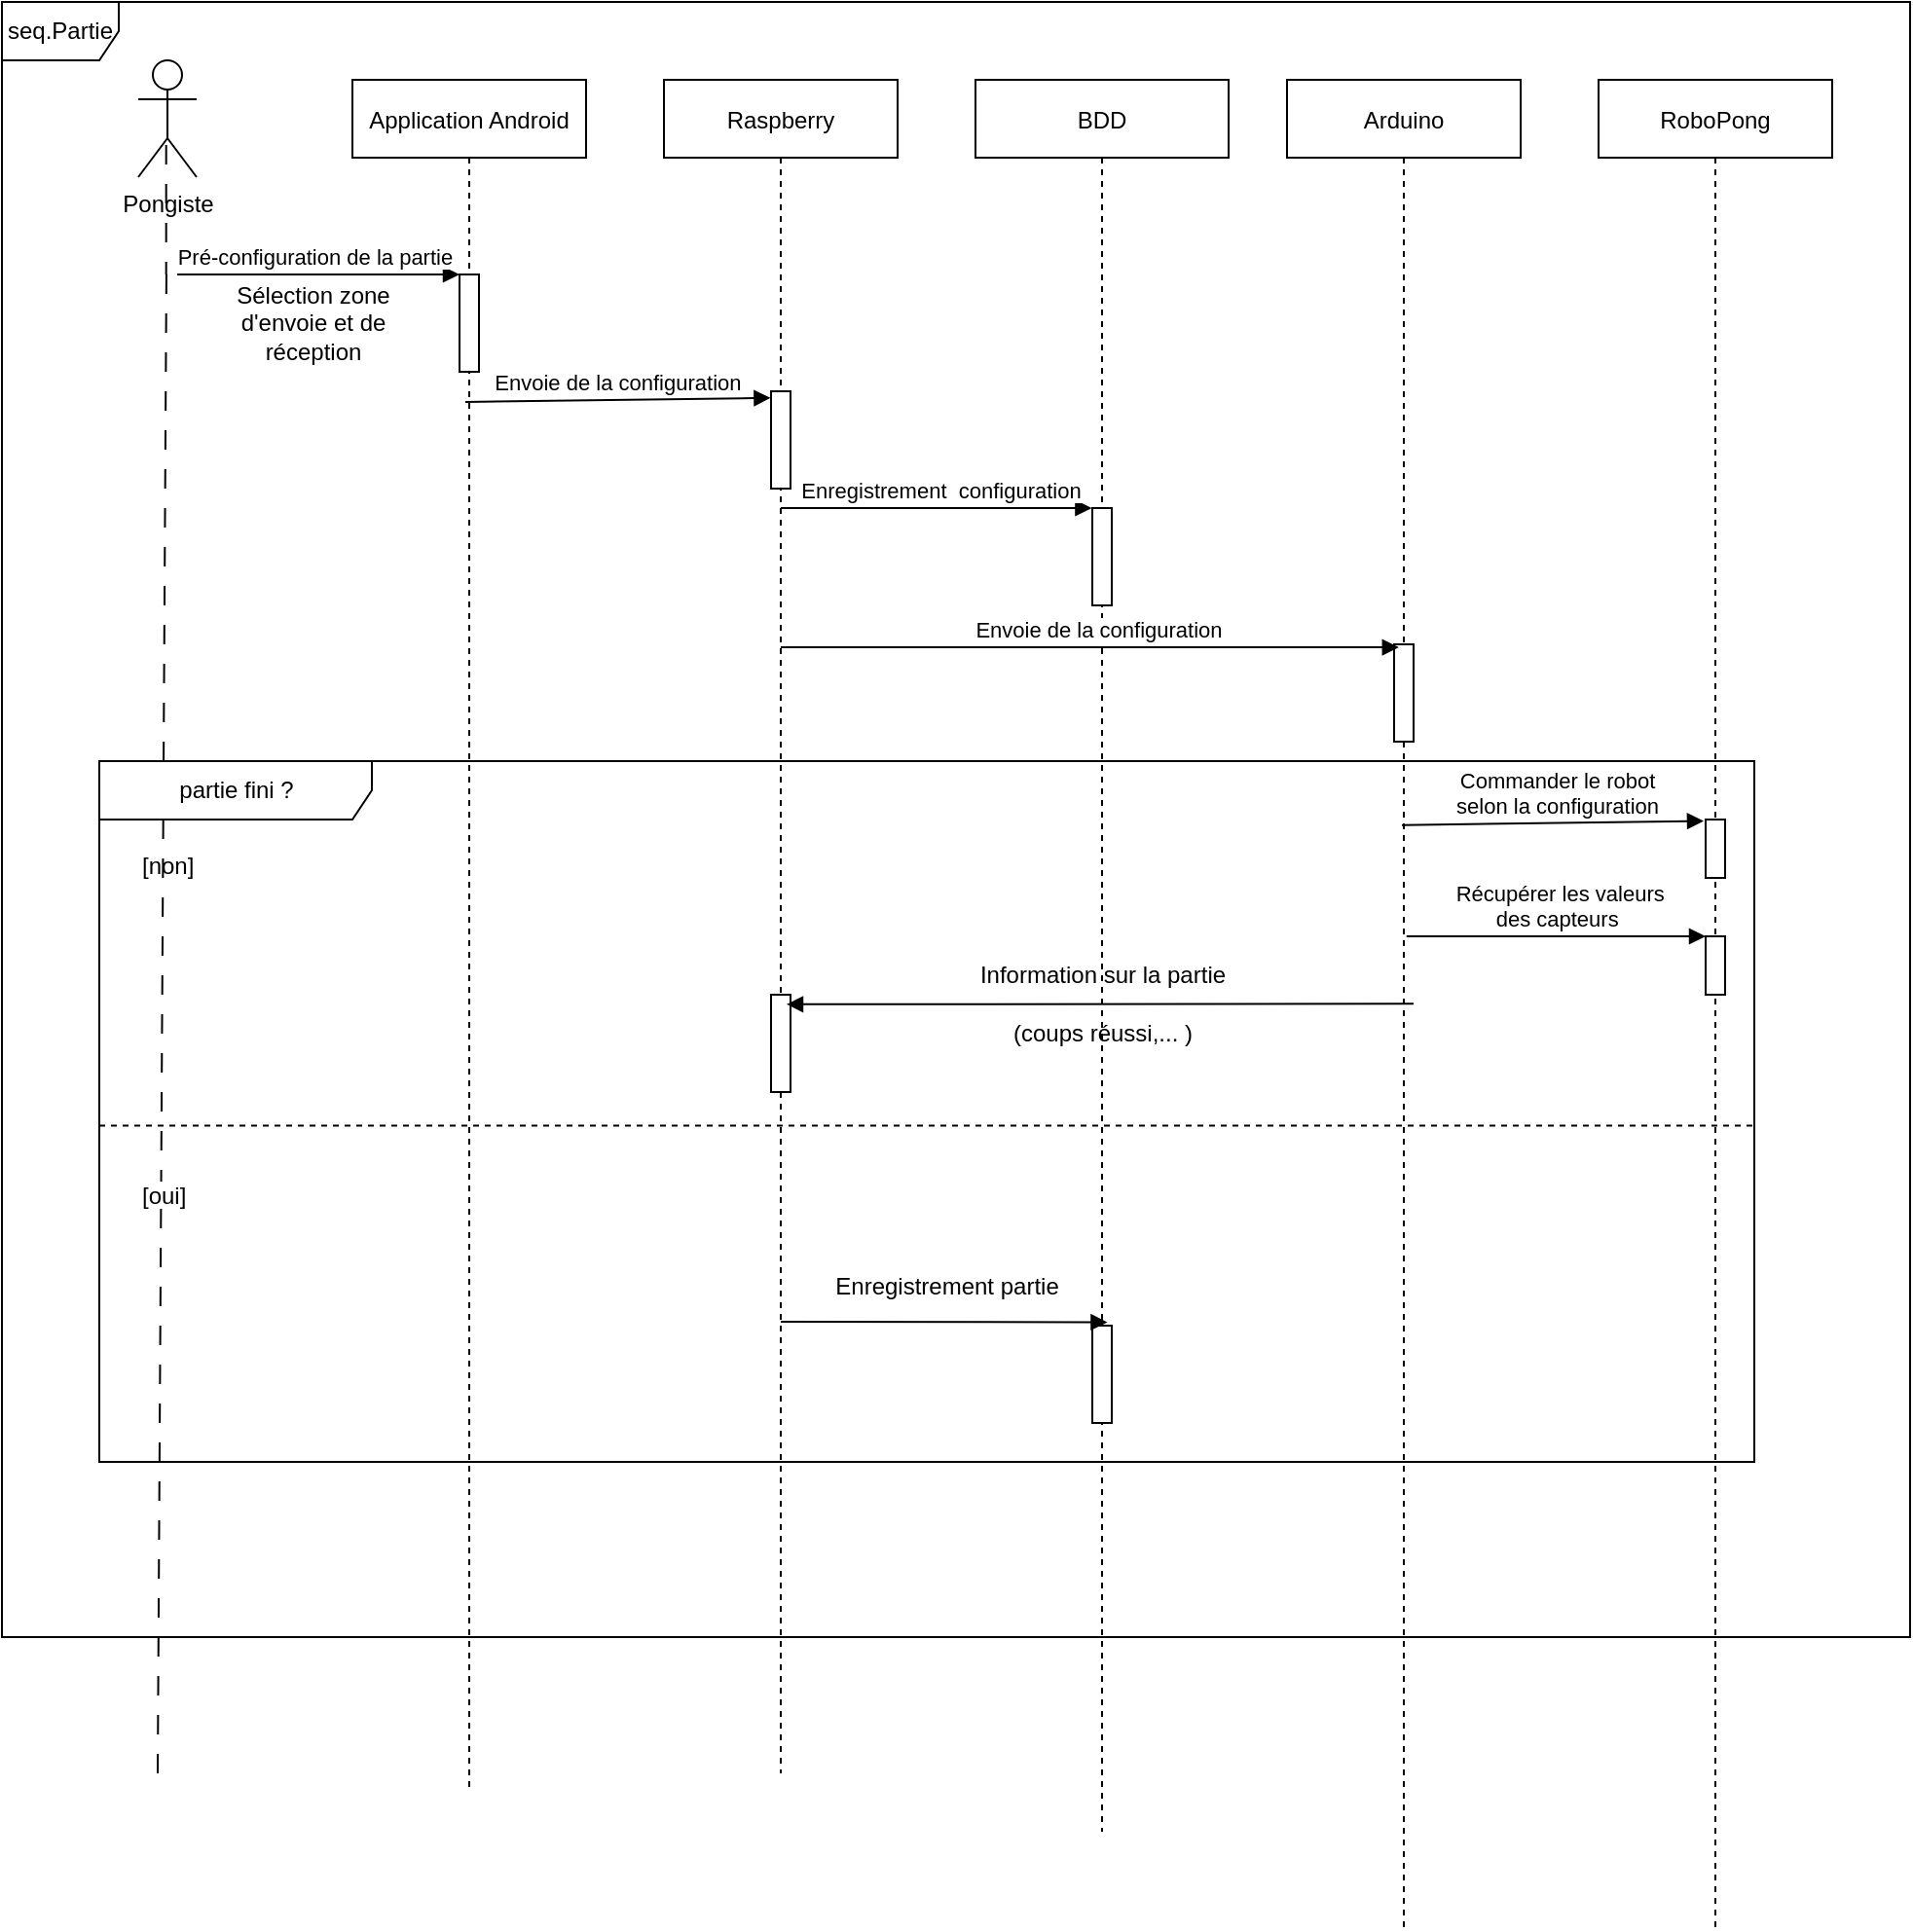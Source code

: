 <mxfile version="16.5.6" type="device"><diagram id="kgpKYQtTHZ0yAKxKKP6v" name="Page-1"><mxGraphModel dx="3690" dy="1333" grid="1" gridSize="10" guides="1" tooltips="1" connect="1" arrows="1" fold="1" page="1" pageScale="1" pageWidth="850" pageHeight="1100" math="0" shadow="0"><root><mxCell id="0"/><mxCell id="1" parent="0"/><mxCell id="3nuBFxr9cyL0pnOWT2aG-1" value="Application Android" style="shape=umlLifeline;perimeter=lifelinePerimeter;container=1;collapsible=0;recursiveResize=0;rounded=0;shadow=0;strokeWidth=1;" parent="1" vertex="1"><mxGeometry x="160" y="40" width="120" height="880" as="geometry"/></mxCell><mxCell id="3nuBFxr9cyL0pnOWT2aG-6" value="" style="points=[];perimeter=orthogonalPerimeter;rounded=0;shadow=0;strokeWidth=1;" parent="3nuBFxr9cyL0pnOWT2aG-1" vertex="1"><mxGeometry x="55" y="100" width="10" height="50" as="geometry"/></mxCell><mxCell id="3nuBFxr9cyL0pnOWT2aG-5" value="Raspberry" style="shape=umlLifeline;perimeter=lifelinePerimeter;container=1;collapsible=0;recursiveResize=0;rounded=0;shadow=0;strokeWidth=1;" parent="1" vertex="1"><mxGeometry x="320" y="40" width="120" height="870" as="geometry"/></mxCell><mxCell id="3nuBFxr9cyL0pnOWT2aG-4" value="" style="points=[];perimeter=orthogonalPerimeter;rounded=0;shadow=0;strokeWidth=1;" parent="3nuBFxr9cyL0pnOWT2aG-5" vertex="1"><mxGeometry x="55" y="160" width="10" height="50" as="geometry"/></mxCell><mxCell id="tktHycD1EpjCFMrWEXnB-20" value="" style="points=[];perimeter=orthogonalPerimeter;rounded=0;shadow=0;strokeWidth=1;" vertex="1" parent="3nuBFxr9cyL0pnOWT2aG-5"><mxGeometry x="55" y="470" width="10" height="50" as="geometry"/></mxCell><mxCell id="UlMLXvlEbIN0CuCiislI-18" value="Enregistrement  configuration" style="verticalAlign=bottom;endArrow=block;entryX=-0.028;entryY=0.068;shadow=0;strokeWidth=1;entryDx=0;entryDy=0;entryPerimeter=0;" parent="3nuBFxr9cyL0pnOWT2aG-5" edge="1"><mxGeometry x="0.03" relative="1" as="geometry"><mxPoint x="60" y="220" as="sourcePoint"/><mxPoint x="219.72" y="220" as="targetPoint"/><mxPoint as="offset"/></mxGeometry></mxCell><mxCell id="3nuBFxr9cyL0pnOWT2aG-8" value="Pré-configuration de la partie " style="verticalAlign=bottom;endArrow=block;entryX=0;entryY=0;shadow=0;strokeWidth=1;" parent="1" target="3nuBFxr9cyL0pnOWT2aG-6" edge="1"><mxGeometry relative="1" as="geometry"><mxPoint x="70" y="140" as="sourcePoint"/></mxGeometry></mxCell><mxCell id="UlMLXvlEbIN0CuCiislI-1" value="Pongiste&lt;br&gt;" style="shape=umlActor;verticalLabelPosition=bottom;verticalAlign=top;html=1;" parent="1" vertex="1"><mxGeometry x="50" y="30" width="30" height="60" as="geometry"/></mxCell><mxCell id="UlMLXvlEbIN0CuCiislI-2" value="BDD" style="shape=umlLifeline;perimeter=lifelinePerimeter;container=1;collapsible=0;recursiveResize=0;rounded=0;shadow=0;strokeWidth=1;" parent="1" vertex="1"><mxGeometry x="480" y="40" width="130" height="900" as="geometry"/></mxCell><mxCell id="UlMLXvlEbIN0CuCiislI-3" value="" style="points=[];perimeter=orthogonalPerimeter;rounded=0;shadow=0;strokeWidth=1;" parent="UlMLXvlEbIN0CuCiislI-2" vertex="1"><mxGeometry x="60" y="220" width="10" height="50" as="geometry"/></mxCell><mxCell id="tktHycD1EpjCFMrWEXnB-22" value="Information sur la partie" style="text;html=1;align=center;verticalAlign=middle;resizable=0;points=[];autosize=1;strokeColor=none;fillColor=none;" vertex="1" parent="UlMLXvlEbIN0CuCiislI-2"><mxGeometry x="-5" y="450" width="140" height="20" as="geometry"/></mxCell><mxCell id="tktHycD1EpjCFMrWEXnB-23" value="(coups réussi,... )" style="text;html=1;align=center;verticalAlign=middle;resizable=0;points=[];autosize=1;strokeColor=none;fillColor=none;" vertex="1" parent="UlMLXvlEbIN0CuCiislI-2"><mxGeometry x="10" y="480" width="110" height="20" as="geometry"/></mxCell><mxCell id="tktHycD1EpjCFMrWEXnB-37" value="Enregistrement partie" style="text;html=1;align=center;verticalAlign=middle;resizable=0;points=[];autosize=1;strokeColor=none;fillColor=none;" vertex="1" parent="UlMLXvlEbIN0CuCiislI-2"><mxGeometry x="-80" y="610" width="130" height="20" as="geometry"/></mxCell><mxCell id="tktHycD1EpjCFMrWEXnB-30" value="" style="points=[];perimeter=orthogonalPerimeter;rounded=0;shadow=0;strokeWidth=1;" vertex="1" parent="UlMLXvlEbIN0CuCiislI-2"><mxGeometry x="60" y="640" width="10" height="50" as="geometry"/></mxCell><mxCell id="UlMLXvlEbIN0CuCiislI-4" value="" style="endArrow=none;startArrow=none;endFill=0;startFill=0;endSize=8;html=1;verticalAlign=bottom;dashed=1;labelBackgroundColor=none;dashPattern=10 10;rounded=0;" parent="1" edge="1"><mxGeometry width="160" relative="1" as="geometry"><mxPoint x="64.47" y="140" as="sourcePoint"/><mxPoint x="60" y="910" as="targetPoint"/></mxGeometry></mxCell><mxCell id="UlMLXvlEbIN0CuCiislI-5" value="Arduino" style="shape=umlLifeline;perimeter=lifelinePerimeter;container=1;collapsible=0;recursiveResize=0;rounded=0;shadow=0;strokeWidth=1;" parent="1" vertex="1"><mxGeometry x="640" y="40" width="120" height="950" as="geometry"/></mxCell><mxCell id="tktHycD1EpjCFMrWEXnB-9" value="" style="points=[];perimeter=orthogonalPerimeter;rounded=0;shadow=0;strokeWidth=1;" vertex="1" parent="UlMLXvlEbIN0CuCiislI-5"><mxGeometry x="55" y="290" width="10" height="50" as="geometry"/></mxCell><mxCell id="UlMLXvlEbIN0CuCiislI-8" value="RoboPong" style="shape=umlLifeline;perimeter=lifelinePerimeter;container=1;collapsible=0;recursiveResize=0;rounded=0;shadow=0;strokeWidth=1;" parent="1" vertex="1"><mxGeometry x="800" y="40" width="120" height="950" as="geometry"/></mxCell><mxCell id="tktHycD1EpjCFMrWEXnB-10" value="" style="points=[];perimeter=orthogonalPerimeter;rounded=0;shadow=0;strokeWidth=1;" vertex="1" parent="UlMLXvlEbIN0CuCiislI-8"><mxGeometry x="55" y="380" width="10" height="30" as="geometry"/></mxCell><mxCell id="tktHycD1EpjCFMrWEXnB-13" value="" style="points=[];perimeter=orthogonalPerimeter;rounded=0;shadow=0;strokeWidth=1;" vertex="1" parent="UlMLXvlEbIN0CuCiislI-8"><mxGeometry x="55" y="440" width="10" height="30" as="geometry"/></mxCell><mxCell id="tktHycD1EpjCFMrWEXnB-14" value="Récupérer les valeurs &#10;des capteurs " style="verticalAlign=bottom;endArrow=block;shadow=0;strokeWidth=1;exitX=0.503;exitY=0.501;exitDx=0;exitDy=0;exitPerimeter=0;" edge="1" parent="UlMLXvlEbIN0CuCiislI-8"><mxGeometry x="0.03" relative="1" as="geometry"><mxPoint x="-98.64" y="440.0" as="sourcePoint"/><mxPoint x="55" y="440" as="targetPoint"/><mxPoint as="offset"/><Array as="points"/></mxGeometry></mxCell><mxCell id="UlMLXvlEbIN0CuCiislI-10" value="" style="endArrow=none;startArrow=none;endFill=0;startFill=0;endSize=8;html=1;verticalAlign=bottom;dashed=1;labelBackgroundColor=none;dashPattern=10 10;rounded=0;exitX=0.478;exitY=0.725;exitDx=0;exitDy=0;exitPerimeter=0;" parent="1" source="UlMLXvlEbIN0CuCiislI-1" edge="1"><mxGeometry width="160" relative="1" as="geometry"><mxPoint x="64.34" y="83.5" as="sourcePoint"/><mxPoint x="64.34" y="140" as="targetPoint"/></mxGeometry></mxCell><UserObject label="&lt;span style=&quot;text-align: left&quot;&gt;Sélection zone d'envoie et de réception&lt;/span&gt;" placeholders="1" name="Variable" id="UlMLXvlEbIN0CuCiislI-14"><mxCell style="text;html=1;strokeColor=none;fillColor=none;align=center;verticalAlign=middle;whiteSpace=wrap;overflow=hidden;" parent="1" vertex="1"><mxGeometry x="90" y="135" width="100" height="60" as="geometry"/></mxCell></UserObject><mxCell id="UlMLXvlEbIN0CuCiislI-16" value="Envoie de la configuration" style="verticalAlign=bottom;endArrow=block;entryX=-0.028;entryY=0.068;shadow=0;strokeWidth=1;entryDx=0;entryDy=0;entryPerimeter=0;exitX=0.483;exitY=0.188;exitDx=0;exitDy=0;exitPerimeter=0;" parent="1" source="3nuBFxr9cyL0pnOWT2aG-1" target="3nuBFxr9cyL0pnOWT2aG-4" edge="1"><mxGeometry relative="1" as="geometry"><mxPoint x="225.0" y="240" as="sourcePoint"/><mxPoint x="370" y="240" as="targetPoint"/></mxGeometry></mxCell><mxCell id="tktHycD1EpjCFMrWEXnB-3" value="seq.Partie" style="shape=umlFrame;whiteSpace=wrap;html=1;" vertex="1" parent="1"><mxGeometry x="-20" width="980" height="840" as="geometry"/></mxCell><mxCell id="tktHycD1EpjCFMrWEXnB-6" value="Envoie de la configuration" style="verticalAlign=bottom;endArrow=block;shadow=0;strokeWidth=1;entryX=0.241;entryY=0.031;entryDx=0;entryDy=0;entryPerimeter=0;" edge="1" parent="1" source="3nuBFxr9cyL0pnOWT2aG-5" target="tktHycD1EpjCFMrWEXnB-9"><mxGeometry x="0.03" relative="1" as="geometry"><mxPoint x="380" y="372" as="sourcePoint"/><mxPoint x="540" y="369" as="targetPoint"/><mxPoint as="offset"/><Array as="points"/></mxGeometry></mxCell><mxCell id="tktHycD1EpjCFMrWEXnB-11" value="Commander le robot &#10;selon la configuration" style="verticalAlign=bottom;endArrow=block;shadow=0;strokeWidth=1;entryX=-0.1;entryY=0.025;entryDx=0;entryDy=0;entryPerimeter=0;exitX=0.492;exitY=0.403;exitDx=0;exitDy=0;exitPerimeter=0;" edge="1" parent="1" source="UlMLXvlEbIN0CuCiislI-5" target="tktHycD1EpjCFMrWEXnB-10"><mxGeometry x="0.03" relative="1" as="geometry"><mxPoint x="690" y="420.0" as="sourcePoint"/><mxPoint x="1007.91" y="420.0" as="targetPoint"/><mxPoint as="offset"/><Array as="points"/></mxGeometry></mxCell><mxCell id="tktHycD1EpjCFMrWEXnB-33" value="partie fini ?" style="shape=umlFrame;tabWidth=110;tabHeight=30;tabPosition=left;html=1;boundedLbl=1;labelInHeader=1;width=140;height=30;" vertex="1" parent="1"><mxGeometry x="30" y="390" width="850" height="360" as="geometry"/></mxCell><mxCell id="tktHycD1EpjCFMrWEXnB-34" value="[non]" style="text" vertex="1" parent="tktHycD1EpjCFMrWEXnB-33"><mxGeometry width="100" height="20" relative="1" as="geometry"><mxPoint x="20" y="40" as="offset"/></mxGeometry></mxCell><mxCell id="tktHycD1EpjCFMrWEXnB-35" value="[oui]" style="line;strokeWidth=1;dashed=1;labelPosition=center;verticalLabelPosition=bottom;align=left;verticalAlign=top;spacingLeft=20;spacingTop=15;" vertex="1" parent="tktHycD1EpjCFMrWEXnB-33"><mxGeometry y="180.0" width="850.0" height="14.4" as="geometry"/></mxCell><mxCell id="tktHycD1EpjCFMrWEXnB-21" value="" style="verticalAlign=bottom;endArrow=block;shadow=0;strokeWidth=1;entryX=0.3;entryY=-0.015;entryDx=0;entryDy=0;entryPerimeter=0;" edge="1" parent="1"><mxGeometry x="0.03" relative="1" as="geometry"><mxPoint x="705" y="514.68" as="sourcePoint"/><mxPoint x="383.0" y="514.93" as="targetPoint"/><mxPoint as="offset"/><Array as="points"/></mxGeometry></mxCell><mxCell id="tktHycD1EpjCFMrWEXnB-31" value="" style="verticalAlign=bottom;endArrow=block;shadow=0;strokeWidth=1;entryX=0.773;entryY=-0.035;entryDx=0;entryDy=0;entryPerimeter=0;" edge="1" parent="1" target="tktHycD1EpjCFMrWEXnB-30"><mxGeometry x="0.03" relative="1" as="geometry"><mxPoint x="380" y="678" as="sourcePoint"/><mxPoint x="383" y="630.25" as="targetPoint"/><mxPoint as="offset"/><Array as="points"/></mxGeometry></mxCell></root></mxGraphModel></diagram></mxfile>